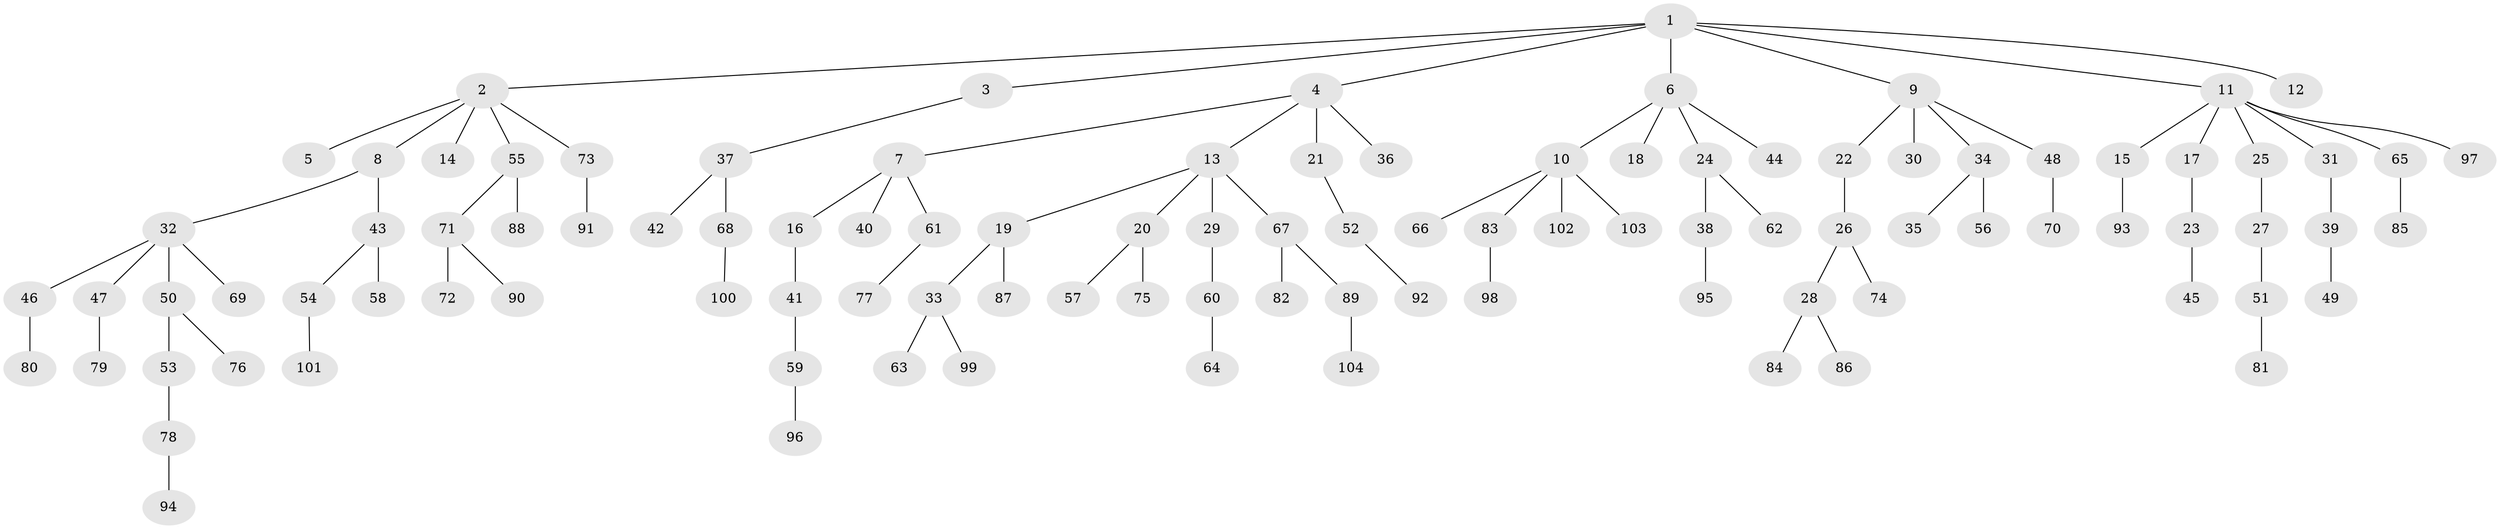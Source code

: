 // Generated by graph-tools (version 1.1) at 2025/53/03/09/25 04:53:16]
// undirected, 104 vertices, 103 edges
graph export_dot {
graph [start="1"]
  node [color=gray90,style=filled];
  1;
  2;
  3;
  4;
  5;
  6;
  7;
  8;
  9;
  10;
  11;
  12;
  13;
  14;
  15;
  16;
  17;
  18;
  19;
  20;
  21;
  22;
  23;
  24;
  25;
  26;
  27;
  28;
  29;
  30;
  31;
  32;
  33;
  34;
  35;
  36;
  37;
  38;
  39;
  40;
  41;
  42;
  43;
  44;
  45;
  46;
  47;
  48;
  49;
  50;
  51;
  52;
  53;
  54;
  55;
  56;
  57;
  58;
  59;
  60;
  61;
  62;
  63;
  64;
  65;
  66;
  67;
  68;
  69;
  70;
  71;
  72;
  73;
  74;
  75;
  76;
  77;
  78;
  79;
  80;
  81;
  82;
  83;
  84;
  85;
  86;
  87;
  88;
  89;
  90;
  91;
  92;
  93;
  94;
  95;
  96;
  97;
  98;
  99;
  100;
  101;
  102;
  103;
  104;
  1 -- 2;
  1 -- 3;
  1 -- 4;
  1 -- 6;
  1 -- 9;
  1 -- 11;
  1 -- 12;
  2 -- 5;
  2 -- 8;
  2 -- 14;
  2 -- 55;
  2 -- 73;
  3 -- 37;
  4 -- 7;
  4 -- 13;
  4 -- 21;
  4 -- 36;
  6 -- 10;
  6 -- 18;
  6 -- 24;
  6 -- 44;
  7 -- 16;
  7 -- 40;
  7 -- 61;
  8 -- 32;
  8 -- 43;
  9 -- 22;
  9 -- 30;
  9 -- 34;
  9 -- 48;
  10 -- 66;
  10 -- 83;
  10 -- 102;
  10 -- 103;
  11 -- 15;
  11 -- 17;
  11 -- 25;
  11 -- 31;
  11 -- 65;
  11 -- 97;
  13 -- 19;
  13 -- 20;
  13 -- 29;
  13 -- 67;
  15 -- 93;
  16 -- 41;
  17 -- 23;
  19 -- 33;
  19 -- 87;
  20 -- 57;
  20 -- 75;
  21 -- 52;
  22 -- 26;
  23 -- 45;
  24 -- 38;
  24 -- 62;
  25 -- 27;
  26 -- 28;
  26 -- 74;
  27 -- 51;
  28 -- 84;
  28 -- 86;
  29 -- 60;
  31 -- 39;
  32 -- 46;
  32 -- 47;
  32 -- 50;
  32 -- 69;
  33 -- 63;
  33 -- 99;
  34 -- 35;
  34 -- 56;
  37 -- 42;
  37 -- 68;
  38 -- 95;
  39 -- 49;
  41 -- 59;
  43 -- 54;
  43 -- 58;
  46 -- 80;
  47 -- 79;
  48 -- 70;
  50 -- 53;
  50 -- 76;
  51 -- 81;
  52 -- 92;
  53 -- 78;
  54 -- 101;
  55 -- 71;
  55 -- 88;
  59 -- 96;
  60 -- 64;
  61 -- 77;
  65 -- 85;
  67 -- 82;
  67 -- 89;
  68 -- 100;
  71 -- 72;
  71 -- 90;
  73 -- 91;
  78 -- 94;
  83 -- 98;
  89 -- 104;
}
